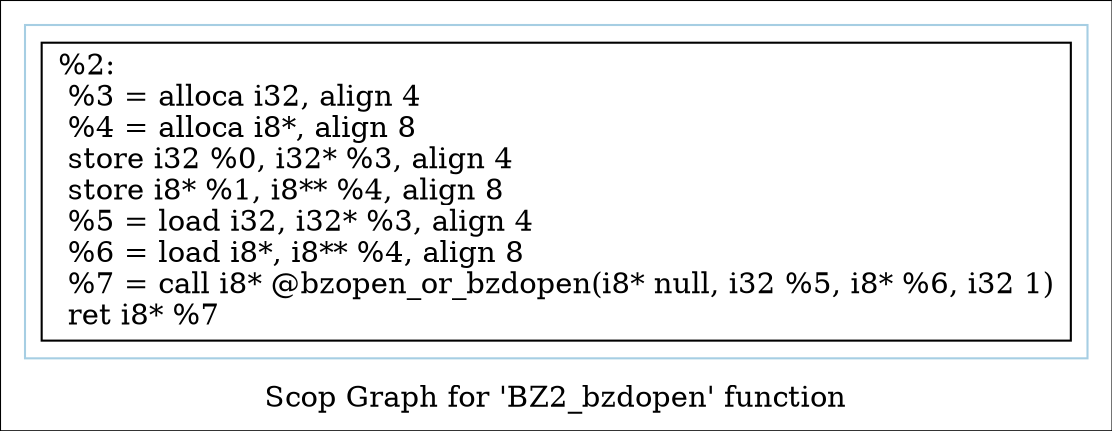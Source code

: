 digraph "Scop Graph for 'BZ2_bzdopen' function" {
	label="Scop Graph for 'BZ2_bzdopen' function";

	Node0x28424e0 [shape=record,label="{%2:\l  %3 = alloca i32, align 4\l  %4 = alloca i8*, align 8\l  store i32 %0, i32* %3, align 4\l  store i8* %1, i8** %4, align 8\l  %5 = load i32, i32* %3, align 4\l  %6 = load i8*, i8** %4, align 8\l  %7 = call i8* @bzopen_or_bzdopen(i8* null, i32 %5, i8* %6, i32 1)\l  ret i8* %7\l}"];
	colorscheme = "paired12"
        subgraph cluster_0x292af00 {
          label = "";
          style = solid;
          color = 1
          Node0x28424e0;
        }
}
